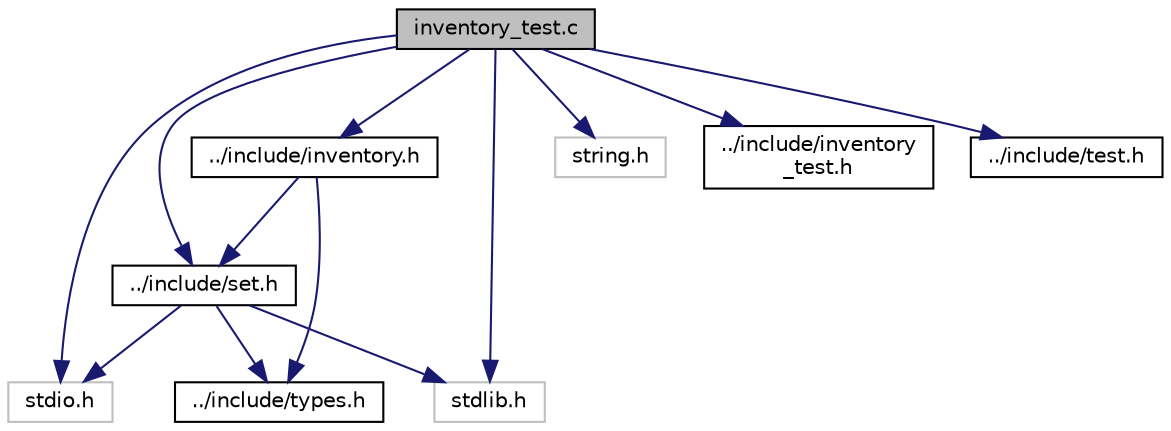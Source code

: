 digraph "inventory_test.c"
{
  edge [fontname="Helvetica",fontsize="10",labelfontname="Helvetica",labelfontsize="10"];
  node [fontname="Helvetica",fontsize="10",shape=record];
  Node1 [label="inventory_test.c",height=0.2,width=0.4,color="black", fillcolor="grey75", style="filled", fontcolor="black"];
  Node1 -> Node2 [color="midnightblue",fontsize="10",style="solid",fontname="Helvetica"];
  Node2 [label="stdio.h",height=0.2,width=0.4,color="grey75", fillcolor="white", style="filled"];
  Node1 -> Node3 [color="midnightblue",fontsize="10",style="solid",fontname="Helvetica"];
  Node3 [label="stdlib.h",height=0.2,width=0.4,color="grey75", fillcolor="white", style="filled"];
  Node1 -> Node4 [color="midnightblue",fontsize="10",style="solid",fontname="Helvetica"];
  Node4 [label="string.h",height=0.2,width=0.4,color="grey75", fillcolor="white", style="filled"];
  Node1 -> Node5 [color="midnightblue",fontsize="10",style="solid",fontname="Helvetica"];
  Node5 [label="../include/inventory.h",height=0.2,width=0.4,color="black", fillcolor="white", style="filled",URL="$inventory_8h.html",tooltip="Module for player&#39;s inventory. "];
  Node5 -> Node6 [color="midnightblue",fontsize="10",style="solid",fontname="Helvetica"];
  Node6 [label="../include/types.h",height=0.2,width=0.4,color="black", fillcolor="white", style="filled",URL="$types_8h.html",tooltip="Global typedefs. "];
  Node5 -> Node7 [color="midnightblue",fontsize="10",style="solid",fontname="Helvetica"];
  Node7 [label="../include/set.h",height=0.2,width=0.4,color="black", fillcolor="white", style="filled",URL="$set_8h.html",tooltip="Low level stack and queue functions. "];
  Node7 -> Node2 [color="midnightblue",fontsize="10",style="solid",fontname="Helvetica"];
  Node7 -> Node3 [color="midnightblue",fontsize="10",style="solid",fontname="Helvetica"];
  Node7 -> Node6 [color="midnightblue",fontsize="10",style="solid",fontname="Helvetica"];
  Node1 -> Node8 [color="midnightblue",fontsize="10",style="solid",fontname="Helvetica"];
  Node8 [label="../include/inventory\l_test.h",height=0.2,width=0.4,color="black", fillcolor="white", style="filled",URL="$inventory__test_8h.html",tooltip="It declares the tests for the inventory module. "];
  Node1 -> Node7 [color="midnightblue",fontsize="10",style="solid",fontname="Helvetica"];
  Node1 -> Node9 [color="midnightblue",fontsize="10",style="solid",fontname="Helvetica"];
  Node9 [label="../include/test.h",height=0.2,width=0.4,color="black", fillcolor="white", style="filled",URL="$test_8h.html",tooltip="Test low level functions. "];
}
